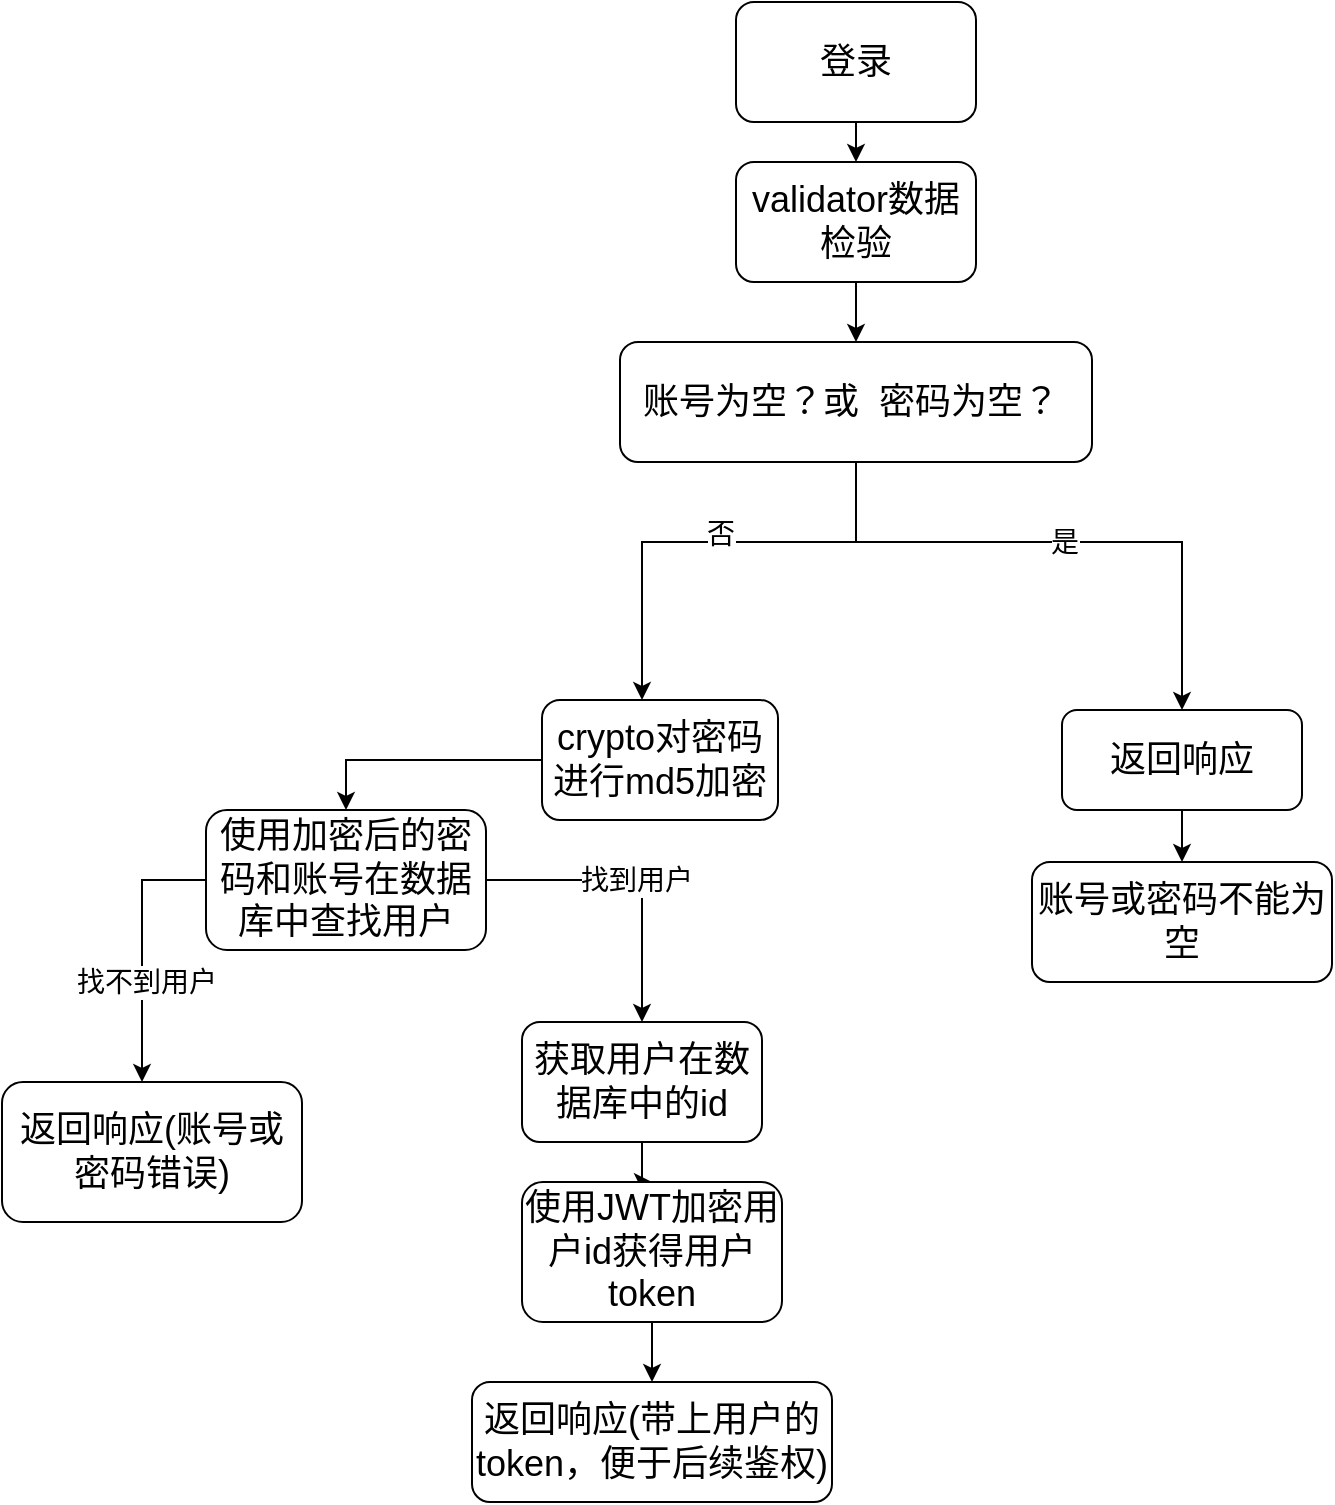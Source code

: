 <mxfile version="20.4.0" type="github">
  <diagram id="z2pthk6dqJP5xjL5hCRe" name="第 1 页">
    <mxGraphModel dx="1351" dy="877" grid="1" gridSize="10" guides="1" tooltips="1" connect="1" arrows="0" fold="1" page="1" pageScale="1" pageWidth="583" pageHeight="827" background="#FFFFFF" math="0" shadow="0">
      <root>
        <mxCell id="0" />
        <mxCell id="1" parent="0" />
        <mxCell id="brlx-wlQWoqc87czsmj0-1" value="&lt;font style=&quot;font-size: 18px;&quot;&gt;登录&lt;/font&gt;" style="rounded=1;whiteSpace=wrap;html=1;" parent="1" vertex="1">
          <mxGeometry x="417" y="10" width="120" height="60" as="geometry" />
        </mxCell>
        <mxCell id="brlx-wlQWoqc87czsmj0-5" style="edgeStyle=orthogonalEdgeStyle;rounded=0;orthogonalLoop=1;jettySize=auto;html=1;exitX=0.5;exitY=1;exitDx=0;exitDy=0;fontSize=14;" parent="1" source="brlx-wlQWoqc87czsmj0-2" target="brlx-wlQWoqc87czsmj0-4" edge="1">
          <mxGeometry relative="1" as="geometry" />
        </mxCell>
        <mxCell id="brlx-wlQWoqc87czsmj0-2" value="&lt;font style=&quot;font-size: 18px;&quot;&gt;validator数据检验&lt;/font&gt;" style="rounded=1;whiteSpace=wrap;html=1;fontSize=14;" parent="1" vertex="1">
          <mxGeometry x="417" y="90" width="120" height="60" as="geometry" />
        </mxCell>
        <mxCell id="brlx-wlQWoqc87czsmj0-3" value="" style="endArrow=classic;html=1;rounded=0;fontSize=14;exitX=0.5;exitY=1;exitDx=0;exitDy=0;" parent="1" source="brlx-wlQWoqc87czsmj0-1" target="brlx-wlQWoqc87czsmj0-2" edge="1">
          <mxGeometry width="50" height="50" relative="1" as="geometry">
            <mxPoint x="300" y="120" as="sourcePoint" />
            <mxPoint x="510" y="110" as="targetPoint" />
          </mxGeometry>
        </mxCell>
        <mxCell id="brlx-wlQWoqc87czsmj0-11" value="是" style="edgeStyle=orthogonalEdgeStyle;rounded=0;orthogonalLoop=1;jettySize=auto;html=1;exitX=0.5;exitY=1;exitDx=0;exitDy=0;fontSize=14;" parent="1" source="brlx-wlQWoqc87czsmj0-4" target="brlx-wlQWoqc87czsmj0-8" edge="1">
          <mxGeometry relative="1" as="geometry">
            <Array as="points">
              <mxPoint x="477" y="280" />
              <mxPoint x="640" y="280" />
            </Array>
          </mxGeometry>
        </mxCell>
        <mxCell id="brlx-wlQWoqc87czsmj0-13" style="edgeStyle=orthogonalEdgeStyle;rounded=0;orthogonalLoop=1;jettySize=auto;html=1;exitX=0.5;exitY=1;exitDx=0;exitDy=0;fontSize=14;" parent="1" source="brlx-wlQWoqc87czsmj0-4" target="brlx-wlQWoqc87czsmj0-12" edge="1">
          <mxGeometry relative="1" as="geometry">
            <Array as="points">
              <mxPoint x="477" y="280" />
              <mxPoint x="370" y="280" />
            </Array>
          </mxGeometry>
        </mxCell>
        <mxCell id="brlx-wlQWoqc87czsmj0-14" value="否&lt;br&gt;" style="edgeLabel;html=1;align=center;verticalAlign=middle;resizable=0;points=[];fontSize=14;" parent="brlx-wlQWoqc87czsmj0-13" vertex="1" connectable="0">
          <mxGeometry x="-0.044" y="-4" relative="1" as="geometry">
            <mxPoint as="offset" />
          </mxGeometry>
        </mxCell>
        <mxCell id="brlx-wlQWoqc87czsmj0-4" value="&lt;font style=&quot;font-size: 18px;&quot;&gt;账号为空？或&amp;nbsp; 密码为空？&amp;nbsp;&lt;/font&gt;" style="rounded=1;whiteSpace=wrap;html=1;fontSize=14;" parent="1" vertex="1">
          <mxGeometry x="359" y="180" width="236" height="60" as="geometry" />
        </mxCell>
        <mxCell id="brlx-wlQWoqc87czsmj0-10" style="edgeStyle=orthogonalEdgeStyle;rounded=0;orthogonalLoop=1;jettySize=auto;html=1;fontSize=14;" parent="1" source="brlx-wlQWoqc87czsmj0-8" target="brlx-wlQWoqc87czsmj0-9" edge="1">
          <mxGeometry relative="1" as="geometry" />
        </mxCell>
        <mxCell id="brlx-wlQWoqc87czsmj0-8" value="&lt;font style=&quot;font-size: 18px;&quot;&gt;返回响应&lt;/font&gt;" style="rounded=1;whiteSpace=wrap;html=1;fontSize=14;" parent="1" vertex="1">
          <mxGeometry x="580" y="364" width="120" height="50" as="geometry" />
        </mxCell>
        <mxCell id="brlx-wlQWoqc87czsmj0-9" value="&lt;font style=&quot;font-size: 18px;&quot;&gt;账号或密码不能为空&lt;/font&gt;" style="rounded=1;whiteSpace=wrap;html=1;fontSize=14;" parent="1" vertex="1">
          <mxGeometry x="565" y="440" width="150" height="60" as="geometry" />
        </mxCell>
        <mxCell id="brlx-wlQWoqc87czsmj0-16" style="edgeStyle=orthogonalEdgeStyle;rounded=0;orthogonalLoop=1;jettySize=auto;html=1;entryX=0.5;entryY=0;entryDx=0;entryDy=0;fontSize=14;" parent="1" source="brlx-wlQWoqc87czsmj0-12" target="brlx-wlQWoqc87czsmj0-15" edge="1">
          <mxGeometry relative="1" as="geometry" />
        </mxCell>
        <mxCell id="brlx-wlQWoqc87czsmj0-12" value="&lt;font style=&quot;font-size: 18px;&quot;&gt;crypto对密码进行md5加密&lt;/font&gt;" style="rounded=1;whiteSpace=wrap;html=1;fontSize=14;" parent="1" vertex="1">
          <mxGeometry x="320" y="359" width="118" height="60" as="geometry" />
        </mxCell>
        <mxCell id="brlx-wlQWoqc87czsmj0-19" style="edgeStyle=orthogonalEdgeStyle;rounded=0;orthogonalLoop=1;jettySize=auto;html=1;fontSize=14;" parent="1" source="brlx-wlQWoqc87czsmj0-15" target="brlx-wlQWoqc87czsmj0-17" edge="1">
          <mxGeometry relative="1" as="geometry">
            <Array as="points">
              <mxPoint x="120" y="449" />
              <mxPoint x="120" y="597" />
              <mxPoint x="139" y="597" />
            </Array>
          </mxGeometry>
        </mxCell>
        <mxCell id="brlx-wlQWoqc87czsmj0-20" value="找不到用户" style="edgeLabel;html=1;align=center;verticalAlign=middle;resizable=0;points=[];fontSize=14;" parent="brlx-wlQWoqc87czsmj0-19" vertex="1" connectable="0">
          <mxGeometry x="0.238" y="2" relative="1" as="geometry">
            <mxPoint as="offset" />
          </mxGeometry>
        </mxCell>
        <mxCell id="brlx-wlQWoqc87czsmj0-22" value="找到用户" style="edgeStyle=orthogonalEdgeStyle;rounded=0;orthogonalLoop=1;jettySize=auto;html=1;fontSize=14;" parent="1" source="brlx-wlQWoqc87czsmj0-15" target="brlx-wlQWoqc87czsmj0-21" edge="1">
          <mxGeometry relative="1" as="geometry" />
        </mxCell>
        <mxCell id="brlx-wlQWoqc87czsmj0-15" value="&lt;font style=&quot;font-size: 18px;&quot;&gt;使用加密后的密码和账号在数据库中查找用户&lt;/font&gt;" style="rounded=1;whiteSpace=wrap;html=1;fontSize=14;" parent="1" vertex="1">
          <mxGeometry x="152" y="414" width="140" height="70" as="geometry" />
        </mxCell>
        <mxCell id="brlx-wlQWoqc87czsmj0-17" value="&lt;font style=&quot;font-size: 18px;&quot;&gt;返回响应(账号或密码错误)&lt;/font&gt;" style="rounded=1;whiteSpace=wrap;html=1;fontSize=14;" parent="1" vertex="1">
          <mxGeometry x="50" y="550" width="150" height="70" as="geometry" />
        </mxCell>
        <mxCell id="brlx-wlQWoqc87czsmj0-25" style="edgeStyle=orthogonalEdgeStyle;rounded=0;orthogonalLoop=1;jettySize=auto;html=1;fontSize=14;" parent="1" source="brlx-wlQWoqc87czsmj0-21" target="brlx-wlQWoqc87czsmj0-23" edge="1">
          <mxGeometry relative="1" as="geometry" />
        </mxCell>
        <mxCell id="brlx-wlQWoqc87czsmj0-21" value="&lt;font style=&quot;font-size: 18px;&quot;&gt;获取用户在数据库中的id&lt;/font&gt;" style="rounded=1;whiteSpace=wrap;html=1;fontSize=14;" parent="1" vertex="1">
          <mxGeometry x="310" y="520" width="120" height="60" as="geometry" />
        </mxCell>
        <mxCell id="brlx-wlQWoqc87czsmj0-26" style="edgeStyle=orthogonalEdgeStyle;rounded=0;orthogonalLoop=1;jettySize=auto;html=1;fontSize=14;" parent="1" source="brlx-wlQWoqc87czsmj0-23" target="brlx-wlQWoqc87czsmj0-24" edge="1">
          <mxGeometry relative="1" as="geometry" />
        </mxCell>
        <mxCell id="brlx-wlQWoqc87czsmj0-23" value="&lt;font style=&quot;font-size: 18px;&quot;&gt;使用JWT加密用户id获得用户token&lt;/font&gt;" style="rounded=1;whiteSpace=wrap;html=1;fontSize=14;" parent="1" vertex="1">
          <mxGeometry x="310" y="600" width="130" height="70" as="geometry" />
        </mxCell>
        <mxCell id="brlx-wlQWoqc87czsmj0-24" value="&lt;font style=&quot;font-size: 18px;&quot;&gt;返回响应(带上用户的token，便于后续鉴权)&lt;/font&gt;" style="rounded=1;whiteSpace=wrap;html=1;fontSize=14;" parent="1" vertex="1">
          <mxGeometry x="285" y="700" width="180" height="60" as="geometry" />
        </mxCell>
      </root>
    </mxGraphModel>
  </diagram>
</mxfile>
